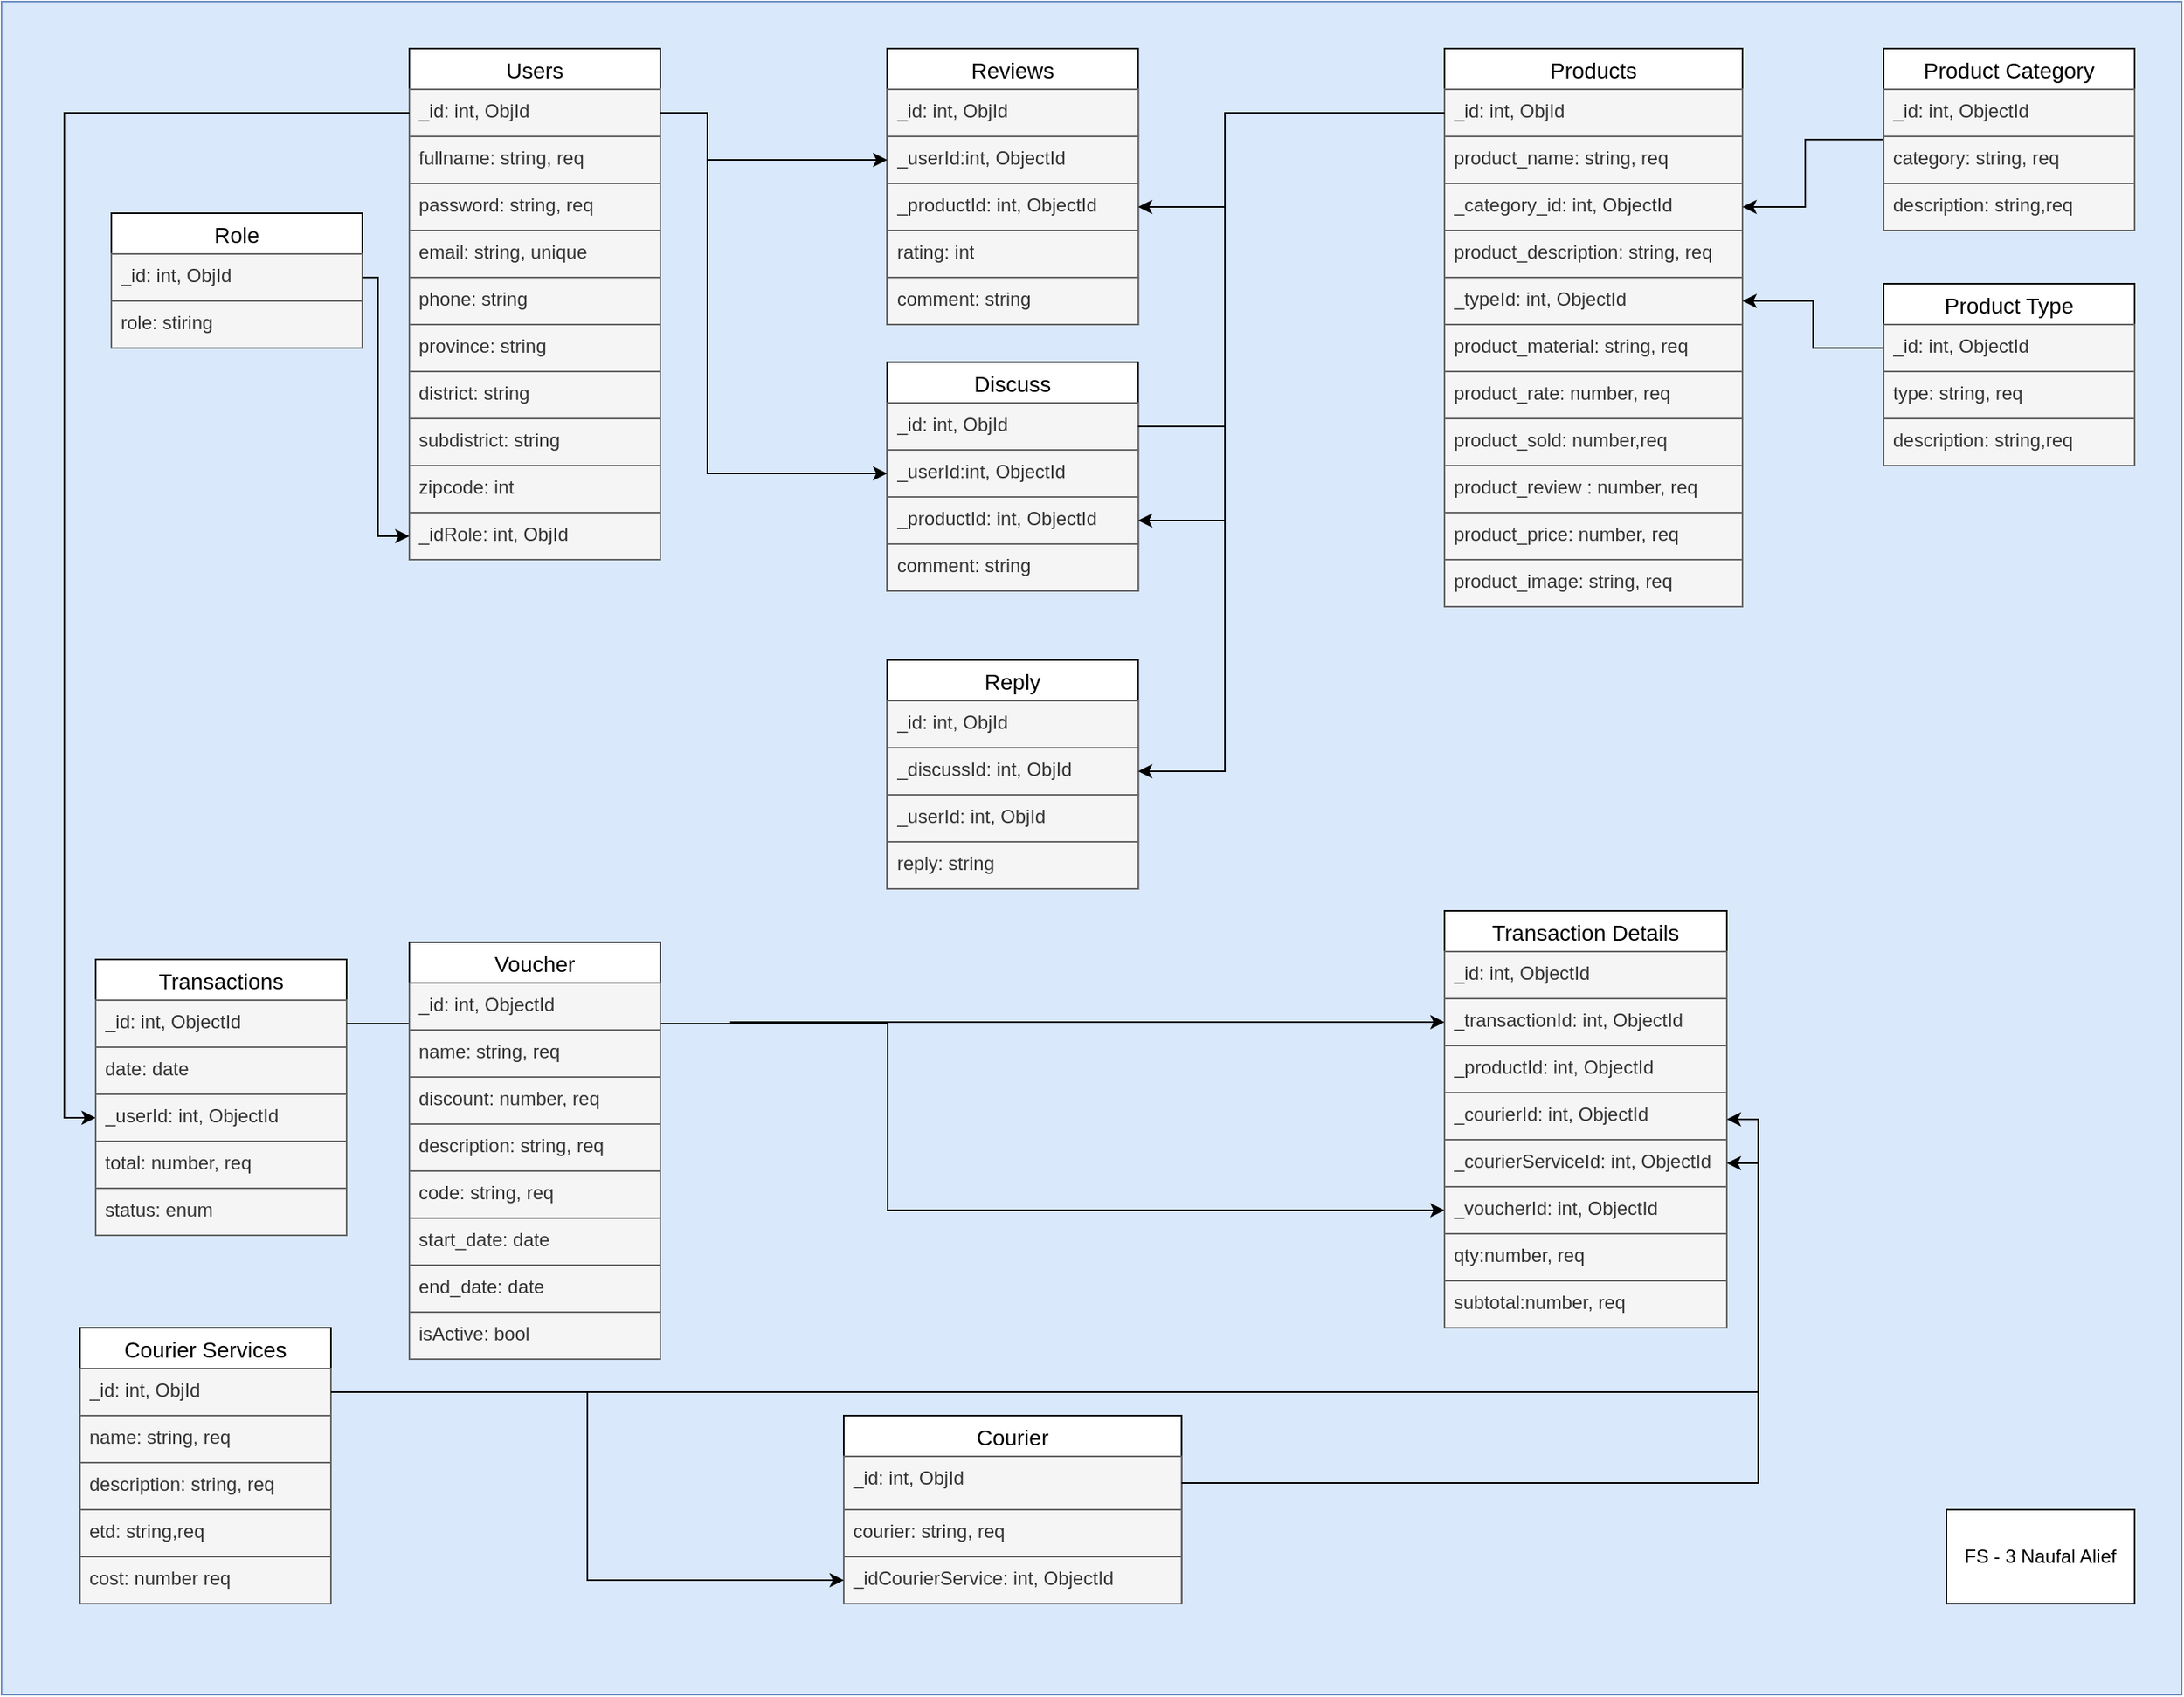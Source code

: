 <mxfile version="22.1.3" type="device">
  <diagram name="Page-1" id="t4lPPtRgDo_9rfqdmDsg">
    <mxGraphModel dx="2804" dy="1186" grid="1" gridSize="10" guides="1" tooltips="1" connect="1" arrows="1" fold="1" page="1" pageScale="1" pageWidth="850" pageHeight="1100" math="0" shadow="0">
      <root>
        <mxCell id="0" />
        <mxCell id="1" parent="0" />
        <mxCell id="h_rDjuuO4I_PgZQtsDFV-4" value="" style="rounded=0;whiteSpace=wrap;html=1;fillColor=#dae8fc;strokeColor=#6c8ebf;" parent="1" vertex="1">
          <mxGeometry x="-220" y="10" width="1390" height="1080" as="geometry" />
        </mxCell>
        <mxCell id="uAQ3JE1oHATD7uZ8K5fC-1" value="Users" style="swimlane;fontStyle=0;childLayout=stackLayout;horizontal=1;startSize=26;horizontalStack=0;resizeParent=1;resizeParentMax=0;resizeLast=0;collapsible=1;marginBottom=0;align=center;fontSize=14;" parent="1" vertex="1">
          <mxGeometry x="40" y="40" width="160" height="326" as="geometry" />
        </mxCell>
        <mxCell id="uAQ3JE1oHATD7uZ8K5fC-2" value="_id: int, ObjId" style="text;strokeColor=#666666;fillColor=#f5f5f5;spacingLeft=4;spacingRight=4;overflow=hidden;rotatable=0;points=[[0,0.5],[1,0.5]];portConstraint=eastwest;fontSize=12;whiteSpace=wrap;html=1;fontColor=#333333;" parent="uAQ3JE1oHATD7uZ8K5fC-1" vertex="1">
          <mxGeometry y="26" width="160" height="30" as="geometry" />
        </mxCell>
        <mxCell id="uAQ3JE1oHATD7uZ8K5fC-3" value="fullname: string, req" style="text;strokeColor=#666666;fillColor=#f5f5f5;spacingLeft=4;spacingRight=4;overflow=hidden;rotatable=0;points=[[0,0.5],[1,0.5]];portConstraint=eastwest;fontSize=12;whiteSpace=wrap;html=1;fontColor=#333333;" parent="uAQ3JE1oHATD7uZ8K5fC-1" vertex="1">
          <mxGeometry y="56" width="160" height="30" as="geometry" />
        </mxCell>
        <mxCell id="uAQ3JE1oHATD7uZ8K5fC-7" value="password: string, req" style="text;strokeColor=#666666;fillColor=#f5f5f5;spacingLeft=4;spacingRight=4;overflow=hidden;rotatable=0;points=[[0,0.5],[1,0.5]];portConstraint=eastwest;fontSize=12;whiteSpace=wrap;html=1;fontColor=#333333;" parent="uAQ3JE1oHATD7uZ8K5fC-1" vertex="1">
          <mxGeometry y="86" width="160" height="30" as="geometry" />
        </mxCell>
        <mxCell id="uAQ3JE1oHATD7uZ8K5fC-5" value="email: string, unique" style="text;strokeColor=#666666;fillColor=#f5f5f5;spacingLeft=4;spacingRight=4;overflow=hidden;rotatable=0;points=[[0,0.5],[1,0.5]];portConstraint=eastwest;fontSize=12;whiteSpace=wrap;html=1;fontColor=#333333;" parent="uAQ3JE1oHATD7uZ8K5fC-1" vertex="1">
          <mxGeometry y="116" width="160" height="30" as="geometry" />
        </mxCell>
        <mxCell id="uAQ3JE1oHATD7uZ8K5fC-6" value="phone: string" style="text;strokeColor=#666666;fillColor=#f5f5f5;spacingLeft=4;spacingRight=4;overflow=hidden;rotatable=0;points=[[0,0.5],[1,0.5]];portConstraint=eastwest;fontSize=12;whiteSpace=wrap;html=1;fontColor=#333333;" parent="uAQ3JE1oHATD7uZ8K5fC-1" vertex="1">
          <mxGeometry y="146" width="160" height="30" as="geometry" />
        </mxCell>
        <mxCell id="uAQ3JE1oHATD7uZ8K5fC-9" value="province: string" style="text;strokeColor=#666666;fillColor=#f5f5f5;spacingLeft=4;spacingRight=4;overflow=hidden;rotatable=0;points=[[0,0.5],[1,0.5]];portConstraint=eastwest;fontSize=12;whiteSpace=wrap;html=1;fontColor=#333333;" parent="uAQ3JE1oHATD7uZ8K5fC-1" vertex="1">
          <mxGeometry y="176" width="160" height="30" as="geometry" />
        </mxCell>
        <mxCell id="uAQ3JE1oHATD7uZ8K5fC-8" value="district: string" style="text;strokeColor=#666666;fillColor=#f5f5f5;spacingLeft=4;spacingRight=4;overflow=hidden;rotatable=0;points=[[0,0.5],[1,0.5]];portConstraint=eastwest;fontSize=12;whiteSpace=wrap;html=1;fontColor=#333333;" parent="uAQ3JE1oHATD7uZ8K5fC-1" vertex="1">
          <mxGeometry y="206" width="160" height="30" as="geometry" />
        </mxCell>
        <mxCell id="uAQ3JE1oHATD7uZ8K5fC-4" value="subdistrict: string" style="text;strokeColor=#666666;fillColor=#f5f5f5;spacingLeft=4;spacingRight=4;overflow=hidden;rotatable=0;points=[[0,0.5],[1,0.5]];portConstraint=eastwest;fontSize=12;whiteSpace=wrap;html=1;fontColor=#333333;" parent="uAQ3JE1oHATD7uZ8K5fC-1" vertex="1">
          <mxGeometry y="236" width="160" height="30" as="geometry" />
        </mxCell>
        <mxCell id="uAQ3JE1oHATD7uZ8K5fC-10" value="zipcode: int" style="text;strokeColor=#666666;fillColor=#f5f5f5;spacingLeft=4;spacingRight=4;overflow=hidden;rotatable=0;points=[[0,0.5],[1,0.5]];portConstraint=eastwest;fontSize=12;whiteSpace=wrap;html=1;fontColor=#333333;" parent="uAQ3JE1oHATD7uZ8K5fC-1" vertex="1">
          <mxGeometry y="266" width="160" height="30" as="geometry" />
        </mxCell>
        <mxCell id="aI3EdP8YO7nAxCAsGeBl-13" value="_idRole: int, ObjId" style="text;strokeColor=#666666;fillColor=#f5f5f5;spacingLeft=4;spacingRight=4;overflow=hidden;rotatable=0;points=[[0,0.5],[1,0.5]];portConstraint=eastwest;fontSize=12;whiteSpace=wrap;html=1;fontColor=#333333;" parent="uAQ3JE1oHATD7uZ8K5fC-1" vertex="1">
          <mxGeometry y="296" width="160" height="30" as="geometry" />
        </mxCell>
        <mxCell id="uAQ3JE1oHATD7uZ8K5fC-11" value="Reviews" style="swimlane;fontStyle=0;childLayout=stackLayout;horizontal=1;startSize=26;horizontalStack=0;resizeParent=1;resizeParentMax=0;resizeLast=0;collapsible=1;marginBottom=0;align=center;fontSize=14;" parent="1" vertex="1">
          <mxGeometry x="344.66" y="40" width="160" height="176" as="geometry" />
        </mxCell>
        <mxCell id="uAQ3JE1oHATD7uZ8K5fC-12" value="_id: int, ObjId" style="text;strokeColor=#666666;fillColor=#f5f5f5;spacingLeft=4;spacingRight=4;overflow=hidden;rotatable=0;points=[[0,0.5],[1,0.5]];portConstraint=eastwest;fontSize=12;whiteSpace=wrap;html=1;fontColor=#333333;" parent="uAQ3JE1oHATD7uZ8K5fC-11" vertex="1">
          <mxGeometry y="26" width="160" height="30" as="geometry" />
        </mxCell>
        <mxCell id="uAQ3JE1oHATD7uZ8K5fC-13" value="_userId:int, ObjectId" style="text;strokeColor=#666666;fillColor=#f5f5f5;spacingLeft=4;spacingRight=4;overflow=hidden;rotatable=0;points=[[0,0.5],[1,0.5]];portConstraint=eastwest;fontSize=12;whiteSpace=wrap;html=1;fontColor=#333333;" parent="uAQ3JE1oHATD7uZ8K5fC-11" vertex="1">
          <mxGeometry y="56" width="160" height="30" as="geometry" />
        </mxCell>
        <mxCell id="uAQ3JE1oHATD7uZ8K5fC-15" value="_productId: int, ObjectId" style="text;strokeColor=#666666;fillColor=#f5f5f5;spacingLeft=4;spacingRight=4;overflow=hidden;rotatable=0;points=[[0,0.5],[1,0.5]];portConstraint=eastwest;fontSize=12;whiteSpace=wrap;html=1;fontColor=#333333;" parent="uAQ3JE1oHATD7uZ8K5fC-11" vertex="1">
          <mxGeometry y="86" width="160" height="30" as="geometry" />
        </mxCell>
        <mxCell id="uAQ3JE1oHATD7uZ8K5fC-14" value="rating: int" style="text;strokeColor=#666666;fillColor=#f5f5f5;spacingLeft=4;spacingRight=4;overflow=hidden;rotatable=0;points=[[0,0.5],[1,0.5]];portConstraint=eastwest;fontSize=12;whiteSpace=wrap;html=1;fontColor=#333333;" parent="uAQ3JE1oHATD7uZ8K5fC-11" vertex="1">
          <mxGeometry y="116" width="160" height="30" as="geometry" />
        </mxCell>
        <mxCell id="uAQ3JE1oHATD7uZ8K5fC-16" value="comment: string" style="text;strokeColor=#666666;fillColor=#f5f5f5;spacingLeft=4;spacingRight=4;overflow=hidden;rotatable=0;points=[[0,0.5],[1,0.5]];portConstraint=eastwest;fontSize=12;whiteSpace=wrap;html=1;fontColor=#333333;" parent="uAQ3JE1oHATD7uZ8K5fC-11" vertex="1">
          <mxGeometry y="146" width="160" height="30" as="geometry" />
        </mxCell>
        <mxCell id="uAQ3JE1oHATD7uZ8K5fC-17" style="edgeStyle=orthogonalEdgeStyle;rounded=0;orthogonalLoop=1;jettySize=auto;html=1;entryX=0;entryY=0.5;entryDx=0;entryDy=0;" parent="1" source="uAQ3JE1oHATD7uZ8K5fC-2" target="uAQ3JE1oHATD7uZ8K5fC-13" edge="1">
          <mxGeometry relative="1" as="geometry">
            <Array as="points">
              <mxPoint x="230" y="81" />
              <mxPoint x="230" y="111" />
            </Array>
          </mxGeometry>
        </mxCell>
        <mxCell id="uAQ3JE1oHATD7uZ8K5fC-18" value="Products" style="swimlane;fontStyle=0;childLayout=stackLayout;horizontal=1;startSize=26;horizontalStack=0;resizeParent=1;resizeParentMax=0;resizeLast=0;collapsible=1;marginBottom=0;align=center;fontSize=14;" parent="1" vertex="1">
          <mxGeometry x="700" y="40" width="190" height="356" as="geometry" />
        </mxCell>
        <mxCell id="uAQ3JE1oHATD7uZ8K5fC-19" value="_id: int, ObjId" style="text;strokeColor=#666666;fillColor=#f5f5f5;spacingLeft=4;spacingRight=4;overflow=hidden;rotatable=0;points=[[0,0.5],[1,0.5]];portConstraint=eastwest;fontSize=12;whiteSpace=wrap;html=1;fontColor=#333333;" parent="uAQ3JE1oHATD7uZ8K5fC-18" vertex="1">
          <mxGeometry y="26" width="190" height="30" as="geometry" />
        </mxCell>
        <mxCell id="uAQ3JE1oHATD7uZ8K5fC-20" value="product_name: string, req" style="text;strokeColor=#666666;fillColor=#f5f5f5;spacingLeft=4;spacingRight=4;overflow=hidden;rotatable=0;points=[[0,0.5],[1,0.5]];portConstraint=eastwest;fontSize=12;whiteSpace=wrap;html=1;fontColor=#333333;" parent="uAQ3JE1oHATD7uZ8K5fC-18" vertex="1">
          <mxGeometry y="56" width="190" height="30" as="geometry" />
        </mxCell>
        <mxCell id="uAQ3JE1oHATD7uZ8K5fC-21" value="_category_id: int, ObjectId" style="text;strokeColor=#666666;fillColor=#f5f5f5;spacingLeft=4;spacingRight=4;overflow=hidden;rotatable=0;points=[[0,0.5],[1,0.5]];portConstraint=eastwest;fontSize=12;whiteSpace=wrap;html=1;fontColor=#333333;" parent="uAQ3JE1oHATD7uZ8K5fC-18" vertex="1">
          <mxGeometry y="86" width="190" height="30" as="geometry" />
        </mxCell>
        <mxCell id="uAQ3JE1oHATD7uZ8K5fC-22" value="product_description: string, req" style="text;strokeColor=#666666;fillColor=#f5f5f5;spacingLeft=4;spacingRight=4;overflow=hidden;rotatable=0;points=[[0,0.5],[1,0.5]];portConstraint=eastwest;fontSize=12;whiteSpace=wrap;html=1;fontColor=#333333;" parent="uAQ3JE1oHATD7uZ8K5fC-18" vertex="1">
          <mxGeometry y="116" width="190" height="30" as="geometry" />
        </mxCell>
        <mxCell id="uAQ3JE1oHATD7uZ8K5fC-23" value="_typeId: int, ObjectId" style="text;strokeColor=#666666;fillColor=#f5f5f5;spacingLeft=4;spacingRight=4;overflow=hidden;rotatable=0;points=[[0,0.5],[1,0.5]];portConstraint=eastwest;fontSize=12;whiteSpace=wrap;html=1;fontColor=#333333;" parent="uAQ3JE1oHATD7uZ8K5fC-18" vertex="1">
          <mxGeometry y="146" width="190" height="30" as="geometry" />
        </mxCell>
        <mxCell id="uAQ3JE1oHATD7uZ8K5fC-24" value="product_material: string, req" style="text;strokeColor=#666666;fillColor=#f5f5f5;spacingLeft=4;spacingRight=4;overflow=hidden;rotatable=0;points=[[0,0.5],[1,0.5]];portConstraint=eastwest;fontSize=12;whiteSpace=wrap;html=1;fontColor=#333333;" parent="uAQ3JE1oHATD7uZ8K5fC-18" vertex="1">
          <mxGeometry y="176" width="190" height="30" as="geometry" />
        </mxCell>
        <mxCell id="uAQ3JE1oHATD7uZ8K5fC-25" value="product_rate: number, req" style="text;strokeColor=#666666;fillColor=#f5f5f5;spacingLeft=4;spacingRight=4;overflow=hidden;rotatable=0;points=[[0,0.5],[1,0.5]];portConstraint=eastwest;fontSize=12;whiteSpace=wrap;html=1;fontColor=#333333;" parent="uAQ3JE1oHATD7uZ8K5fC-18" vertex="1">
          <mxGeometry y="206" width="190" height="30" as="geometry" />
        </mxCell>
        <mxCell id="uAQ3JE1oHATD7uZ8K5fC-26" value="product_sold: number,req" style="text;strokeColor=#666666;fillColor=#f5f5f5;spacingLeft=4;spacingRight=4;overflow=hidden;rotatable=0;points=[[0,0.5],[1,0.5]];portConstraint=eastwest;fontSize=12;whiteSpace=wrap;html=1;fontColor=#333333;" parent="uAQ3JE1oHATD7uZ8K5fC-18" vertex="1">
          <mxGeometry y="236" width="190" height="30" as="geometry" />
        </mxCell>
        <mxCell id="uAQ3JE1oHATD7uZ8K5fC-27" value="product_review : number, req" style="text;strokeColor=#666666;fillColor=#f5f5f5;spacingLeft=4;spacingRight=4;overflow=hidden;rotatable=0;points=[[0,0.5],[1,0.5]];portConstraint=eastwest;fontSize=12;whiteSpace=wrap;html=1;fontColor=#333333;" parent="uAQ3JE1oHATD7uZ8K5fC-18" vertex="1">
          <mxGeometry y="266" width="190" height="30" as="geometry" />
        </mxCell>
        <mxCell id="uAQ3JE1oHATD7uZ8K5fC-30" value="product_price: number, req" style="text;strokeColor=#666666;fillColor=#f5f5f5;spacingLeft=4;spacingRight=4;overflow=hidden;rotatable=0;points=[[0,0.5],[1,0.5]];portConstraint=eastwest;fontSize=12;whiteSpace=wrap;html=1;fontColor=#333333;" parent="uAQ3JE1oHATD7uZ8K5fC-18" vertex="1">
          <mxGeometry y="296" width="190" height="30" as="geometry" />
        </mxCell>
        <mxCell id="uAQ3JE1oHATD7uZ8K5fC-29" value="product_image: string, req" style="text;strokeColor=#666666;fillColor=#f5f5f5;spacingLeft=4;spacingRight=4;overflow=hidden;rotatable=0;points=[[0,0.5],[1,0.5]];portConstraint=eastwest;fontSize=12;whiteSpace=wrap;html=1;fontColor=#333333;" parent="uAQ3JE1oHATD7uZ8K5fC-18" vertex="1">
          <mxGeometry y="326" width="190" height="30" as="geometry" />
        </mxCell>
        <mxCell id="uAQ3JE1oHATD7uZ8K5fC-31" style="edgeStyle=orthogonalEdgeStyle;rounded=0;orthogonalLoop=1;jettySize=auto;html=1;entryX=1;entryY=0.5;entryDx=0;entryDy=0;" parent="1" source="uAQ3JE1oHATD7uZ8K5fC-19" target="uAQ3JE1oHATD7uZ8K5fC-15" edge="1">
          <mxGeometry relative="1" as="geometry">
            <Array as="points">
              <mxPoint x="560" y="81" />
              <mxPoint x="560" y="141" />
            </Array>
          </mxGeometry>
        </mxCell>
        <mxCell id="uAQ3JE1oHATD7uZ8K5fC-32" value="Product Type" style="swimlane;fontStyle=0;childLayout=stackLayout;horizontal=1;startSize=26;horizontalStack=0;resizeParent=1;resizeParentMax=0;resizeLast=0;collapsible=1;marginBottom=0;align=center;fontSize=14;" parent="1" vertex="1">
          <mxGeometry x="980" y="190" width="160" height="116" as="geometry" />
        </mxCell>
        <mxCell id="uAQ3JE1oHATD7uZ8K5fC-33" value="_id: int, ObjectId" style="text;strokeColor=#666666;fillColor=#f5f5f5;spacingLeft=4;spacingRight=4;overflow=hidden;rotatable=0;points=[[0,0.5],[1,0.5]];portConstraint=eastwest;fontSize=12;whiteSpace=wrap;html=1;fontColor=#333333;" parent="uAQ3JE1oHATD7uZ8K5fC-32" vertex="1">
          <mxGeometry y="26" width="160" height="30" as="geometry" />
        </mxCell>
        <mxCell id="uAQ3JE1oHATD7uZ8K5fC-34" value="type: string, req" style="text;strokeColor=#666666;fillColor=#f5f5f5;spacingLeft=4;spacingRight=4;overflow=hidden;rotatable=0;points=[[0,0.5],[1,0.5]];portConstraint=eastwest;fontSize=12;whiteSpace=wrap;html=1;fontColor=#333333;" parent="uAQ3JE1oHATD7uZ8K5fC-32" vertex="1">
          <mxGeometry y="56" width="160" height="30" as="geometry" />
        </mxCell>
        <mxCell id="uAQ3JE1oHATD7uZ8K5fC-35" value="description: string,req" style="text;strokeColor=#666666;fillColor=#f5f5f5;spacingLeft=4;spacingRight=4;overflow=hidden;rotatable=0;points=[[0,0.5],[1,0.5]];portConstraint=eastwest;fontSize=12;whiteSpace=wrap;html=1;fontColor=#333333;" parent="uAQ3JE1oHATD7uZ8K5fC-32" vertex="1">
          <mxGeometry y="86" width="160" height="30" as="geometry" />
        </mxCell>
        <mxCell id="uAQ3JE1oHATD7uZ8K5fC-41" style="edgeStyle=orthogonalEdgeStyle;rounded=0;orthogonalLoop=1;jettySize=auto;html=1;entryX=1;entryY=0.5;entryDx=0;entryDy=0;" parent="1" source="uAQ3JE1oHATD7uZ8K5fC-37" target="uAQ3JE1oHATD7uZ8K5fC-21" edge="1">
          <mxGeometry relative="1" as="geometry">
            <Array as="points">
              <mxPoint x="930" y="98" />
              <mxPoint x="930" y="141" />
            </Array>
          </mxGeometry>
        </mxCell>
        <mxCell id="uAQ3JE1oHATD7uZ8K5fC-37" value="Product Category" style="swimlane;fontStyle=0;childLayout=stackLayout;horizontal=1;startSize=26;horizontalStack=0;resizeParent=1;resizeParentMax=0;resizeLast=0;collapsible=1;marginBottom=0;align=center;fontSize=14;" parent="1" vertex="1">
          <mxGeometry x="980" y="40" width="160" height="116" as="geometry" />
        </mxCell>
        <mxCell id="uAQ3JE1oHATD7uZ8K5fC-38" value="_id: int, ObjectId" style="text;strokeColor=#666666;fillColor=#f5f5f5;spacingLeft=4;spacingRight=4;overflow=hidden;rotatable=0;points=[[0,0.5],[1,0.5]];portConstraint=eastwest;fontSize=12;whiteSpace=wrap;html=1;fontColor=#333333;" parent="uAQ3JE1oHATD7uZ8K5fC-37" vertex="1">
          <mxGeometry y="26" width="160" height="30" as="geometry" />
        </mxCell>
        <mxCell id="uAQ3JE1oHATD7uZ8K5fC-39" value="category: string, req" style="text;strokeColor=#666666;fillColor=#f5f5f5;spacingLeft=4;spacingRight=4;overflow=hidden;rotatable=0;points=[[0,0.5],[1,0.5]];portConstraint=eastwest;fontSize=12;whiteSpace=wrap;html=1;fontColor=#333333;" parent="uAQ3JE1oHATD7uZ8K5fC-37" vertex="1">
          <mxGeometry y="56" width="160" height="30" as="geometry" />
        </mxCell>
        <mxCell id="uAQ3JE1oHATD7uZ8K5fC-40" value="description: string,req" style="text;strokeColor=#666666;fillColor=#f5f5f5;spacingLeft=4;spacingRight=4;overflow=hidden;rotatable=0;points=[[0,0.5],[1,0.5]];portConstraint=eastwest;fontSize=12;whiteSpace=wrap;html=1;fontColor=#333333;" parent="uAQ3JE1oHATD7uZ8K5fC-37" vertex="1">
          <mxGeometry y="86" width="160" height="30" as="geometry" />
        </mxCell>
        <mxCell id="uAQ3JE1oHATD7uZ8K5fC-42" value="Discuss" style="swimlane;fontStyle=0;childLayout=stackLayout;horizontal=1;startSize=26;horizontalStack=0;resizeParent=1;resizeParentMax=0;resizeLast=0;collapsible=1;marginBottom=0;align=center;fontSize=14;" parent="1" vertex="1">
          <mxGeometry x="344.66" y="240" width="160" height="146" as="geometry" />
        </mxCell>
        <mxCell id="uAQ3JE1oHATD7uZ8K5fC-43" value="_id: int, ObjId" style="text;strokeColor=#666666;fillColor=#f5f5f5;spacingLeft=4;spacingRight=4;overflow=hidden;rotatable=0;points=[[0,0.5],[1,0.5]];portConstraint=eastwest;fontSize=12;whiteSpace=wrap;html=1;fontColor=#333333;" parent="uAQ3JE1oHATD7uZ8K5fC-42" vertex="1">
          <mxGeometry y="26" width="160" height="30" as="geometry" />
        </mxCell>
        <mxCell id="uAQ3JE1oHATD7uZ8K5fC-44" value="_userId:int, ObjectId" style="text;strokeColor=#666666;fillColor=#f5f5f5;spacingLeft=4;spacingRight=4;overflow=hidden;rotatable=0;points=[[0,0.5],[1,0.5]];portConstraint=eastwest;fontSize=12;whiteSpace=wrap;html=1;fontColor=#333333;" parent="uAQ3JE1oHATD7uZ8K5fC-42" vertex="1">
          <mxGeometry y="56" width="160" height="30" as="geometry" />
        </mxCell>
        <mxCell id="uAQ3JE1oHATD7uZ8K5fC-45" value="_productId: int, ObjectId" style="text;strokeColor=#666666;fillColor=#f5f5f5;spacingLeft=4;spacingRight=4;overflow=hidden;rotatable=0;points=[[0,0.5],[1,0.5]];portConstraint=eastwest;fontSize=12;whiteSpace=wrap;html=1;fontColor=#333333;" parent="uAQ3JE1oHATD7uZ8K5fC-42" vertex="1">
          <mxGeometry y="86" width="160" height="30" as="geometry" />
        </mxCell>
        <mxCell id="uAQ3JE1oHATD7uZ8K5fC-47" value="comment: string" style="text;strokeColor=#666666;fillColor=#f5f5f5;spacingLeft=4;spacingRight=4;overflow=hidden;rotatable=0;points=[[0,0.5],[1,0.5]];portConstraint=eastwest;fontSize=12;whiteSpace=wrap;html=1;fontColor=#333333;" parent="uAQ3JE1oHATD7uZ8K5fC-42" vertex="1">
          <mxGeometry y="116" width="160" height="30" as="geometry" />
        </mxCell>
        <mxCell id="uAQ3JE1oHATD7uZ8K5fC-48" style="edgeStyle=orthogonalEdgeStyle;rounded=0;orthogonalLoop=1;jettySize=auto;html=1;entryX=1;entryY=0.5;entryDx=0;entryDy=0;" parent="1" source="uAQ3JE1oHATD7uZ8K5fC-19" target="uAQ3JE1oHATD7uZ8K5fC-45" edge="1">
          <mxGeometry relative="1" as="geometry">
            <Array as="points">
              <mxPoint x="560" y="81" />
              <mxPoint x="560" y="341" />
            </Array>
          </mxGeometry>
        </mxCell>
        <mxCell id="uAQ3JE1oHATD7uZ8K5fC-49" style="edgeStyle=orthogonalEdgeStyle;rounded=0;orthogonalLoop=1;jettySize=auto;html=1;entryX=0;entryY=0.5;entryDx=0;entryDy=0;" parent="1" source="uAQ3JE1oHATD7uZ8K5fC-2" target="uAQ3JE1oHATD7uZ8K5fC-44" edge="1">
          <mxGeometry relative="1" as="geometry">
            <Array as="points">
              <mxPoint x="230" y="81" />
              <mxPoint x="230" y="311" />
            </Array>
          </mxGeometry>
        </mxCell>
        <mxCell id="uAQ3JE1oHATD7uZ8K5fC-55" value="Courier Services" style="swimlane;fontStyle=0;childLayout=stackLayout;horizontal=1;startSize=26;horizontalStack=0;resizeParent=1;resizeParentMax=0;resizeLast=0;collapsible=1;marginBottom=0;align=center;fontSize=14;" parent="1" vertex="1">
          <mxGeometry x="-170" y="856" width="160" height="176" as="geometry" />
        </mxCell>
        <mxCell id="uAQ3JE1oHATD7uZ8K5fC-56" value="_id: int, ObjId" style="text;strokeColor=#666666;fillColor=#f5f5f5;spacingLeft=4;spacingRight=4;overflow=hidden;rotatable=0;points=[[0,0.5],[1,0.5]];portConstraint=eastwest;fontSize=12;whiteSpace=wrap;html=1;fontColor=#333333;" parent="uAQ3JE1oHATD7uZ8K5fC-55" vertex="1">
          <mxGeometry y="26" width="160" height="30" as="geometry" />
        </mxCell>
        <mxCell id="uAQ3JE1oHATD7uZ8K5fC-57" value="name: string, req" style="text;strokeColor=#666666;fillColor=#f5f5f5;spacingLeft=4;spacingRight=4;overflow=hidden;rotatable=0;points=[[0,0.5],[1,0.5]];portConstraint=eastwest;fontSize=12;whiteSpace=wrap;html=1;fontColor=#333333;" parent="uAQ3JE1oHATD7uZ8K5fC-55" vertex="1">
          <mxGeometry y="56" width="160" height="30" as="geometry" />
        </mxCell>
        <mxCell id="uAQ3JE1oHATD7uZ8K5fC-58" value="description: string, req" style="text;strokeColor=#666666;fillColor=#f5f5f5;spacingLeft=4;spacingRight=4;overflow=hidden;rotatable=0;points=[[0,0.5],[1,0.5]];portConstraint=eastwest;fontSize=12;whiteSpace=wrap;html=1;fontColor=#333333;" parent="uAQ3JE1oHATD7uZ8K5fC-55" vertex="1">
          <mxGeometry y="86" width="160" height="30" as="geometry" />
        </mxCell>
        <mxCell id="uAQ3JE1oHATD7uZ8K5fC-60" value="etd: string,req" style="text;strokeColor=#666666;fillColor=#f5f5f5;spacingLeft=4;spacingRight=4;overflow=hidden;rotatable=0;points=[[0,0.5],[1,0.5]];portConstraint=eastwest;fontSize=12;whiteSpace=wrap;html=1;fontColor=#333333;" parent="uAQ3JE1oHATD7uZ8K5fC-55" vertex="1">
          <mxGeometry y="116" width="160" height="30" as="geometry" />
        </mxCell>
        <mxCell id="uAQ3JE1oHATD7uZ8K5fC-59" value="cost: number req" style="text;strokeColor=#666666;fillColor=#f5f5f5;spacingLeft=4;spacingRight=4;overflow=hidden;rotatable=0;points=[[0,0.5],[1,0.5]];portConstraint=eastwest;fontSize=12;whiteSpace=wrap;html=1;fontColor=#333333;" parent="uAQ3JE1oHATD7uZ8K5fC-55" vertex="1">
          <mxGeometry y="146" width="160" height="30" as="geometry" />
        </mxCell>
        <mxCell id="uAQ3JE1oHATD7uZ8K5fC-66" value="Transaction Details" style="swimlane;fontStyle=0;childLayout=stackLayout;horizontal=1;startSize=26;horizontalStack=0;resizeParent=1;resizeParentMax=0;resizeLast=0;collapsible=1;marginBottom=0;align=center;fontSize=14;" parent="1" vertex="1">
          <mxGeometry x="700" y="590" width="180" height="266" as="geometry" />
        </mxCell>
        <mxCell id="uAQ3JE1oHATD7uZ8K5fC-67" value="_id: int, ObjectId" style="text;strokeColor=#666666;fillColor=#f5f5f5;spacingLeft=4;spacingRight=4;overflow=hidden;rotatable=0;points=[[0,0.5],[1,0.5]];portConstraint=eastwest;fontSize=12;whiteSpace=wrap;html=1;fontColor=#333333;" parent="uAQ3JE1oHATD7uZ8K5fC-66" vertex="1">
          <mxGeometry y="26" width="180" height="30" as="geometry" />
        </mxCell>
        <mxCell id="uAQ3JE1oHATD7uZ8K5fC-68" value="_transactionId: int, ObjectId" style="text;strokeColor=#666666;fillColor=#f5f5f5;spacingLeft=4;spacingRight=4;overflow=hidden;rotatable=0;points=[[0,0.5],[1,0.5]];portConstraint=eastwest;fontSize=12;whiteSpace=wrap;html=1;fontColor=#333333;" parent="uAQ3JE1oHATD7uZ8K5fC-66" vertex="1">
          <mxGeometry y="56" width="180" height="30" as="geometry" />
        </mxCell>
        <mxCell id="uAQ3JE1oHATD7uZ8K5fC-69" value="_productId: int, ObjectId" style="text;strokeColor=#666666;fillColor=#f5f5f5;spacingLeft=4;spacingRight=4;overflow=hidden;rotatable=0;points=[[0,0.5],[1,0.5]];portConstraint=eastwest;fontSize=12;whiteSpace=wrap;html=1;fontColor=#333333;" parent="uAQ3JE1oHATD7uZ8K5fC-66" vertex="1">
          <mxGeometry y="86" width="180" height="30" as="geometry" />
        </mxCell>
        <mxCell id="uAQ3JE1oHATD7uZ8K5fC-71" value="_courierId: int, ObjectId" style="text;strokeColor=#666666;fillColor=#f5f5f5;spacingLeft=4;spacingRight=4;overflow=hidden;rotatable=0;points=[[0,0.5],[1,0.5]];portConstraint=eastwest;fontSize=12;whiteSpace=wrap;html=1;fontColor=#333333;" parent="uAQ3JE1oHATD7uZ8K5fC-66" vertex="1">
          <mxGeometry y="116" width="180" height="30" as="geometry" />
        </mxCell>
        <mxCell id="uAQ3JE1oHATD7uZ8K5fC-77" value="_courierServiceId: int, ObjectId" style="text;strokeColor=#666666;fillColor=#f5f5f5;spacingLeft=4;spacingRight=4;overflow=hidden;rotatable=0;points=[[0,0.5],[1,0.5]];portConstraint=eastwest;fontSize=12;whiteSpace=wrap;html=1;fontColor=#333333;" parent="uAQ3JE1oHATD7uZ8K5fC-66" vertex="1">
          <mxGeometry y="146" width="180" height="30" as="geometry" />
        </mxCell>
        <mxCell id="Mzy50ePfFdm19m5pvFvc-16" value="_voucherId: int, ObjectId" style="text;strokeColor=#666666;fillColor=#f5f5f5;spacingLeft=4;spacingRight=4;overflow=hidden;rotatable=0;points=[[0,0.5],[1,0.5]];portConstraint=eastwest;fontSize=12;whiteSpace=wrap;html=1;fontColor=#333333;" parent="uAQ3JE1oHATD7uZ8K5fC-66" vertex="1">
          <mxGeometry y="176" width="180" height="30" as="geometry" />
        </mxCell>
        <mxCell id="h_rDjuuO4I_PgZQtsDFV-1" value="qty:number, req" style="text;strokeColor=#666666;fillColor=#f5f5f5;spacingLeft=4;spacingRight=4;overflow=hidden;rotatable=0;points=[[0,0.5],[1,0.5]];portConstraint=eastwest;fontSize=12;whiteSpace=wrap;html=1;fontColor=#333333;" parent="uAQ3JE1oHATD7uZ8K5fC-66" vertex="1">
          <mxGeometry y="206" width="180" height="30" as="geometry" />
        </mxCell>
        <mxCell id="h_rDjuuO4I_PgZQtsDFV-2" value="subtotal:number, req" style="text;strokeColor=#666666;fillColor=#f5f5f5;spacingLeft=4;spacingRight=4;overflow=hidden;rotatable=0;points=[[0,0.5],[1,0.5]];portConstraint=eastwest;fontSize=12;whiteSpace=wrap;html=1;fontColor=#333333;" parent="uAQ3JE1oHATD7uZ8K5fC-66" vertex="1">
          <mxGeometry y="236" width="180" height="30" as="geometry" />
        </mxCell>
        <mxCell id="h_rDjuuO4I_PgZQtsDFV-5" value="FS - 3 Naufal Alief" style="rounded=0;whiteSpace=wrap;html=1;" parent="1" vertex="1">
          <mxGeometry x="1020" y="972" width="120" height="60" as="geometry" />
        </mxCell>
        <mxCell id="uAQ3JE1oHATD7uZ8K5fC-50" value="Courier" style="swimlane;fontStyle=0;childLayout=stackLayout;horizontal=1;startSize=26;horizontalStack=0;resizeParent=1;resizeParentMax=0;resizeLast=0;collapsible=1;marginBottom=0;align=center;fontSize=14;" parent="1" vertex="1">
          <mxGeometry x="317" y="912" width="215.33" height="120" as="geometry" />
        </mxCell>
        <mxCell id="uAQ3JE1oHATD7uZ8K5fC-51" value="_id: int, ObjId" style="text;strokeColor=#666666;fillColor=#f5f5f5;spacingLeft=4;spacingRight=4;overflow=hidden;rotatable=0;points=[[0,0.5],[1,0.5]];portConstraint=eastwest;fontSize=12;whiteSpace=wrap;html=1;fontColor=#333333;" parent="uAQ3JE1oHATD7uZ8K5fC-50" vertex="1">
          <mxGeometry y="26" width="215.33" height="34" as="geometry" />
        </mxCell>
        <mxCell id="uAQ3JE1oHATD7uZ8K5fC-52" value="courier: string, req" style="text;strokeColor=#666666;fillColor=#f5f5f5;spacingLeft=4;spacingRight=4;overflow=hidden;rotatable=0;points=[[0,0.5],[1,0.5]];portConstraint=eastwest;fontSize=12;whiteSpace=wrap;html=1;fontColor=#333333;" parent="uAQ3JE1oHATD7uZ8K5fC-50" vertex="1">
          <mxGeometry y="60" width="215.33" height="30" as="geometry" />
        </mxCell>
        <mxCell id="uAQ3JE1oHATD7uZ8K5fC-53" value="_idCourierService: int, ObjectId" style="text;strokeColor=#666666;fillColor=#f5f5f5;spacingLeft=4;spacingRight=4;overflow=hidden;rotatable=0;points=[[0,0.5],[1,0.5]];portConstraint=eastwest;fontSize=12;whiteSpace=wrap;html=1;fontColor=#333333;" parent="uAQ3JE1oHATD7uZ8K5fC-50" vertex="1">
          <mxGeometry y="90" width="215.33" height="30" as="geometry" />
        </mxCell>
        <mxCell id="Mzy50ePfFdm19m5pvFvc-25" style="edgeStyle=orthogonalEdgeStyle;rounded=0;orthogonalLoop=1;jettySize=auto;html=1;entryX=0;entryY=0.5;entryDx=0;entryDy=0;" parent="1" source="uAQ3JE1oHATD7uZ8K5fC-2" target="uAQ3JE1oHATD7uZ8K5fC-65" edge="1">
          <mxGeometry relative="1" as="geometry" />
        </mxCell>
        <mxCell id="uAQ3JE1oHATD7uZ8K5fC-62" value="Transactions" style="swimlane;fontStyle=0;childLayout=stackLayout;horizontal=1;startSize=26;horizontalStack=0;resizeParent=1;resizeParentMax=0;resizeLast=0;collapsible=1;marginBottom=0;align=center;fontSize=14;" parent="1" vertex="1">
          <mxGeometry x="-160" y="621" width="160" height="176" as="geometry" />
        </mxCell>
        <mxCell id="uAQ3JE1oHATD7uZ8K5fC-63" value="_id: int, ObjectId" style="text;strokeColor=#666666;fillColor=#f5f5f5;spacingLeft=4;spacingRight=4;overflow=hidden;rotatable=0;points=[[0,0.5],[1,0.5]];portConstraint=eastwest;fontSize=12;whiteSpace=wrap;html=1;fontColor=#333333;" parent="uAQ3JE1oHATD7uZ8K5fC-62" vertex="1">
          <mxGeometry y="26" width="160" height="30" as="geometry" />
        </mxCell>
        <mxCell id="uAQ3JE1oHATD7uZ8K5fC-64" value="date: date" style="text;strokeColor=#666666;fillColor=#f5f5f5;spacingLeft=4;spacingRight=4;overflow=hidden;rotatable=0;points=[[0,0.5],[1,0.5]];portConstraint=eastwest;fontSize=12;whiteSpace=wrap;html=1;fontColor=#333333;" parent="uAQ3JE1oHATD7uZ8K5fC-62" vertex="1">
          <mxGeometry y="56" width="160" height="30" as="geometry" />
        </mxCell>
        <mxCell id="uAQ3JE1oHATD7uZ8K5fC-65" value="_userId: int, ObjectId" style="text;strokeColor=#666666;fillColor=#f5f5f5;spacingLeft=4;spacingRight=4;overflow=hidden;rotatable=0;points=[[0,0.5],[1,0.5]];portConstraint=eastwest;fontSize=12;whiteSpace=wrap;html=1;fontColor=#333333;" parent="uAQ3JE1oHATD7uZ8K5fC-62" vertex="1">
          <mxGeometry y="86" width="160" height="30" as="geometry" />
        </mxCell>
        <mxCell id="Mzy50ePfFdm19m5pvFvc-14" value="total: number, req" style="text;strokeColor=#666666;fillColor=#f5f5f5;spacingLeft=4;spacingRight=4;overflow=hidden;rotatable=0;points=[[0,0.5],[1,0.5]];portConstraint=eastwest;fontSize=12;whiteSpace=wrap;html=1;fontColor=#333333;" parent="uAQ3JE1oHATD7uZ8K5fC-62" vertex="1">
          <mxGeometry y="116" width="160" height="30" as="geometry" />
        </mxCell>
        <mxCell id="f-jvWnECuKZILj11w-8z-1" value="status: enum" style="text;strokeColor=#666666;fillColor=#f5f5f5;spacingLeft=4;spacingRight=4;overflow=hidden;rotatable=0;points=[[0,0.5],[1,0.5]];portConstraint=eastwest;fontSize=12;whiteSpace=wrap;html=1;fontColor=#333333;" parent="uAQ3JE1oHATD7uZ8K5fC-62" vertex="1">
          <mxGeometry y="146" width="160" height="30" as="geometry" />
        </mxCell>
        <mxCell id="aI3EdP8YO7nAxCAsGeBl-2" value="Role" style="swimlane;fontStyle=0;childLayout=stackLayout;horizontal=1;startSize=26;horizontalStack=0;resizeParent=1;resizeParentMax=0;resizeLast=0;collapsible=1;marginBottom=0;align=center;fontSize=14;" parent="1" vertex="1">
          <mxGeometry x="-150" y="145" width="160" height="86" as="geometry" />
        </mxCell>
        <mxCell id="aI3EdP8YO7nAxCAsGeBl-3" value="_id: int, ObjId" style="text;strokeColor=#666666;fillColor=#f5f5f5;spacingLeft=4;spacingRight=4;overflow=hidden;rotatable=0;points=[[0,0.5],[1,0.5]];portConstraint=eastwest;fontSize=12;whiteSpace=wrap;html=1;fontColor=#333333;" parent="aI3EdP8YO7nAxCAsGeBl-2" vertex="1">
          <mxGeometry y="26" width="160" height="30" as="geometry" />
        </mxCell>
        <mxCell id="aI3EdP8YO7nAxCAsGeBl-10" value="role: stiring" style="text;strokeColor=#666666;fillColor=#f5f5f5;spacingLeft=4;spacingRight=4;overflow=hidden;rotatable=0;points=[[0,0.5],[1,0.5]];portConstraint=eastwest;fontSize=12;whiteSpace=wrap;html=1;fontColor=#333333;" parent="aI3EdP8YO7nAxCAsGeBl-2" vertex="1">
          <mxGeometry y="56" width="160" height="30" as="geometry" />
        </mxCell>
        <mxCell id="aI3EdP8YO7nAxCAsGeBl-14" style="edgeStyle=orthogonalEdgeStyle;rounded=0;orthogonalLoop=1;jettySize=auto;html=1;" parent="1" source="aI3EdP8YO7nAxCAsGeBl-3" target="aI3EdP8YO7nAxCAsGeBl-13" edge="1">
          <mxGeometry relative="1" as="geometry">
            <Array as="points">
              <mxPoint x="20" y="186" />
              <mxPoint x="20" y="351" />
            </Array>
          </mxGeometry>
        </mxCell>
        <mxCell id="Hq4pI5pQ0WHfSwz4W2OD-1" style="edgeStyle=orthogonalEdgeStyle;rounded=0;orthogonalLoop=1;jettySize=auto;html=1;entryX=1;entryY=0.5;entryDx=0;entryDy=0;" edge="1" parent="1" source="uAQ3JE1oHATD7uZ8K5fC-33" target="uAQ3JE1oHATD7uZ8K5fC-23">
          <mxGeometry relative="1" as="geometry" />
        </mxCell>
        <mxCell id="Hq4pI5pQ0WHfSwz4W2OD-3" value="Reply" style="swimlane;fontStyle=0;childLayout=stackLayout;horizontal=1;startSize=26;horizontalStack=0;resizeParent=1;resizeParentMax=0;resizeLast=0;collapsible=1;marginBottom=0;align=center;fontSize=14;" vertex="1" parent="1">
          <mxGeometry x="344.66" y="430" width="160" height="146" as="geometry" />
        </mxCell>
        <mxCell id="Hq4pI5pQ0WHfSwz4W2OD-4" value="_id: int, ObjId" style="text;strokeColor=#666666;fillColor=#f5f5f5;spacingLeft=4;spacingRight=4;overflow=hidden;rotatable=0;points=[[0,0.5],[1,0.5]];portConstraint=eastwest;fontSize=12;whiteSpace=wrap;html=1;fontColor=#333333;" vertex="1" parent="Hq4pI5pQ0WHfSwz4W2OD-3">
          <mxGeometry y="26" width="160" height="30" as="geometry" />
        </mxCell>
        <mxCell id="Hq4pI5pQ0WHfSwz4W2OD-5" value="_discussId: int, ObjId" style="text;strokeColor=#666666;fillColor=#f5f5f5;spacingLeft=4;spacingRight=4;overflow=hidden;rotatable=0;points=[[0,0.5],[1,0.5]];portConstraint=eastwest;fontSize=12;whiteSpace=wrap;html=1;fontColor=#333333;" vertex="1" parent="Hq4pI5pQ0WHfSwz4W2OD-3">
          <mxGeometry y="56" width="160" height="30" as="geometry" />
        </mxCell>
        <mxCell id="Hq4pI5pQ0WHfSwz4W2OD-6" value="_userId: int, ObjId" style="text;strokeColor=#666666;fillColor=#f5f5f5;spacingLeft=4;spacingRight=4;overflow=hidden;rotatable=0;points=[[0,0.5],[1,0.5]];portConstraint=eastwest;fontSize=12;whiteSpace=wrap;html=1;fontColor=#333333;" vertex="1" parent="Hq4pI5pQ0WHfSwz4W2OD-3">
          <mxGeometry y="86" width="160" height="30" as="geometry" />
        </mxCell>
        <mxCell id="Hq4pI5pQ0WHfSwz4W2OD-7" value="reply: string" style="text;strokeColor=#666666;fillColor=#f5f5f5;spacingLeft=4;spacingRight=4;overflow=hidden;rotatable=0;points=[[0,0.5],[1,0.5]];portConstraint=eastwest;fontSize=12;whiteSpace=wrap;html=1;fontColor=#333333;" vertex="1" parent="Hq4pI5pQ0WHfSwz4W2OD-3">
          <mxGeometry y="116" width="160" height="30" as="geometry" />
        </mxCell>
        <mxCell id="Hq4pI5pQ0WHfSwz4W2OD-10" style="edgeStyle=orthogonalEdgeStyle;rounded=0;orthogonalLoop=1;jettySize=auto;html=1;entryX=1;entryY=0.5;entryDx=0;entryDy=0;" edge="1" parent="1" source="uAQ3JE1oHATD7uZ8K5fC-43" target="Hq4pI5pQ0WHfSwz4W2OD-5">
          <mxGeometry relative="1" as="geometry">
            <Array as="points">
              <mxPoint x="560" y="281" />
              <mxPoint x="560" y="501" />
            </Array>
          </mxGeometry>
        </mxCell>
        <mxCell id="Hq4pI5pQ0WHfSwz4W2OD-11" style="edgeStyle=orthogonalEdgeStyle;rounded=0;orthogonalLoop=1;jettySize=auto;html=1;entryX=0;entryY=0.5;entryDx=0;entryDy=0;" edge="1" parent="1" source="uAQ3JE1oHATD7uZ8K5fC-56" target="uAQ3JE1oHATD7uZ8K5fC-53">
          <mxGeometry relative="1" as="geometry" />
        </mxCell>
        <mxCell id="Hq4pI5pQ0WHfSwz4W2OD-12" style="edgeStyle=orthogonalEdgeStyle;rounded=0;orthogonalLoop=1;jettySize=auto;html=1;entryX=1;entryY=0.5;entryDx=0;entryDy=0;" edge="1" parent="1" source="uAQ3JE1oHATD7uZ8K5fC-56" target="uAQ3JE1oHATD7uZ8K5fC-77">
          <mxGeometry relative="1" as="geometry" />
        </mxCell>
        <mxCell id="Hq4pI5pQ0WHfSwz4W2OD-13" style="edgeStyle=orthogonalEdgeStyle;rounded=0;orthogonalLoop=1;jettySize=auto;html=1;entryX=1;entryY=0.5;entryDx=0;entryDy=0;" edge="1" parent="1" source="uAQ3JE1oHATD7uZ8K5fC-51" target="uAQ3JE1oHATD7uZ8K5fC-66">
          <mxGeometry relative="1" as="geometry" />
        </mxCell>
        <mxCell id="Hq4pI5pQ0WHfSwz4W2OD-14" style="edgeStyle=orthogonalEdgeStyle;rounded=0;orthogonalLoop=1;jettySize=auto;html=1;entryX=0;entryY=0.5;entryDx=0;entryDy=0;" edge="1" parent="1" source="Mzy50ePfFdm19m5pvFvc-2" target="Mzy50ePfFdm19m5pvFvc-16">
          <mxGeometry relative="1" as="geometry">
            <Array as="points">
              <mxPoint x="345" y="662" />
              <mxPoint x="345" y="781" />
            </Array>
          </mxGeometry>
        </mxCell>
        <mxCell id="Hq4pI5pQ0WHfSwz4W2OD-15" style="edgeStyle=orthogonalEdgeStyle;rounded=0;orthogonalLoop=1;jettySize=auto;html=1;entryX=0;entryY=0.5;entryDx=0;entryDy=0;" edge="1" parent="1" source="uAQ3JE1oHATD7uZ8K5fC-63" target="uAQ3JE1oHATD7uZ8K5fC-68">
          <mxGeometry relative="1" as="geometry">
            <Array as="points">
              <mxPoint x="245" y="662" />
              <mxPoint x="245" y="661" />
            </Array>
          </mxGeometry>
        </mxCell>
        <mxCell id="Mzy50ePfFdm19m5pvFvc-1" value="Voucher" style="swimlane;fontStyle=0;childLayout=stackLayout;horizontal=1;startSize=26;horizontalStack=0;resizeParent=1;resizeParentMax=0;resizeLast=0;collapsible=1;marginBottom=0;align=center;fontSize=14;" parent="1" vertex="1">
          <mxGeometry x="40" y="610" width="160" height="266" as="geometry" />
        </mxCell>
        <mxCell id="Mzy50ePfFdm19m5pvFvc-2" value="_id: int, ObjectId" style="text;strokeColor=#666666;fillColor=#f5f5f5;spacingLeft=4;spacingRight=4;overflow=hidden;rotatable=0;points=[[0,0.5],[1,0.5]];portConstraint=eastwest;fontSize=12;whiteSpace=wrap;html=1;fontColor=#333333;" parent="Mzy50ePfFdm19m5pvFvc-1" vertex="1">
          <mxGeometry y="26" width="160" height="30" as="geometry" />
        </mxCell>
        <mxCell id="Mzy50ePfFdm19m5pvFvc-3" value="name: string, req" style="text;strokeColor=#666666;fillColor=#f5f5f5;spacingLeft=4;spacingRight=4;overflow=hidden;rotatable=0;points=[[0,0.5],[1,0.5]];portConstraint=eastwest;fontSize=12;whiteSpace=wrap;html=1;fontColor=#333333;align=left;" parent="Mzy50ePfFdm19m5pvFvc-1" vertex="1">
          <mxGeometry y="56" width="160" height="30" as="geometry" />
        </mxCell>
        <mxCell id="Mzy50ePfFdm19m5pvFvc-4" value="discount: number, req" style="text;strokeColor=#666666;fillColor=#f5f5f5;spacingLeft=4;spacingRight=4;overflow=hidden;rotatable=0;points=[[0,0.5],[1,0.5]];portConstraint=eastwest;fontSize=12;whiteSpace=wrap;html=1;fontColor=#333333;" parent="Mzy50ePfFdm19m5pvFvc-1" vertex="1">
          <mxGeometry y="86" width="160" height="30" as="geometry" />
        </mxCell>
        <mxCell id="Mzy50ePfFdm19m5pvFvc-5" value="description: string, req" style="text;strokeColor=#666666;fillColor=#f5f5f5;spacingLeft=4;spacingRight=4;overflow=hidden;rotatable=0;points=[[0,0.5],[1,0.5]];portConstraint=eastwest;fontSize=12;whiteSpace=wrap;html=1;fontColor=#333333;" parent="Mzy50ePfFdm19m5pvFvc-1" vertex="1">
          <mxGeometry y="116" width="160" height="30" as="geometry" />
        </mxCell>
        <mxCell id="SbF2yLwSvroT4Qy_b-gy-1" value="code: string, req" style="text;strokeColor=#666666;fillColor=#f5f5f5;spacingLeft=4;spacingRight=4;overflow=hidden;rotatable=0;points=[[0,0.5],[1,0.5]];portConstraint=eastwest;fontSize=12;whiteSpace=wrap;html=1;fontColor=#333333;" parent="Mzy50ePfFdm19m5pvFvc-1" vertex="1">
          <mxGeometry y="146" width="160" height="30" as="geometry" />
        </mxCell>
        <mxCell id="Mzy50ePfFdm19m5pvFvc-6" value="start_date: date" style="text;strokeColor=#666666;fillColor=#f5f5f5;spacingLeft=4;spacingRight=4;overflow=hidden;rotatable=0;points=[[0,0.5],[1,0.5]];portConstraint=eastwest;fontSize=12;whiteSpace=wrap;html=1;fontColor=#333333;" parent="Mzy50ePfFdm19m5pvFvc-1" vertex="1">
          <mxGeometry y="176" width="160" height="30" as="geometry" />
        </mxCell>
        <mxCell id="Mzy50ePfFdm19m5pvFvc-13" value="end_date: date" style="text;strokeColor=#666666;fillColor=#f5f5f5;spacingLeft=4;spacingRight=4;overflow=hidden;rotatable=0;points=[[0,0.5],[1,0.5]];portConstraint=eastwest;fontSize=12;whiteSpace=wrap;html=1;fontColor=#333333;" parent="Mzy50ePfFdm19m5pvFvc-1" vertex="1">
          <mxGeometry y="206" width="160" height="30" as="geometry" />
        </mxCell>
        <mxCell id="aI3EdP8YO7nAxCAsGeBl-1" value="isActive: bool" style="text;strokeColor=#666666;fillColor=#f5f5f5;spacingLeft=4;spacingRight=4;overflow=hidden;rotatable=0;points=[[0,0.5],[1,0.5]];portConstraint=eastwest;fontSize=12;whiteSpace=wrap;html=1;fontColor=#333333;" parent="Mzy50ePfFdm19m5pvFvc-1" vertex="1">
          <mxGeometry y="236" width="160" height="30" as="geometry" />
        </mxCell>
      </root>
    </mxGraphModel>
  </diagram>
</mxfile>
